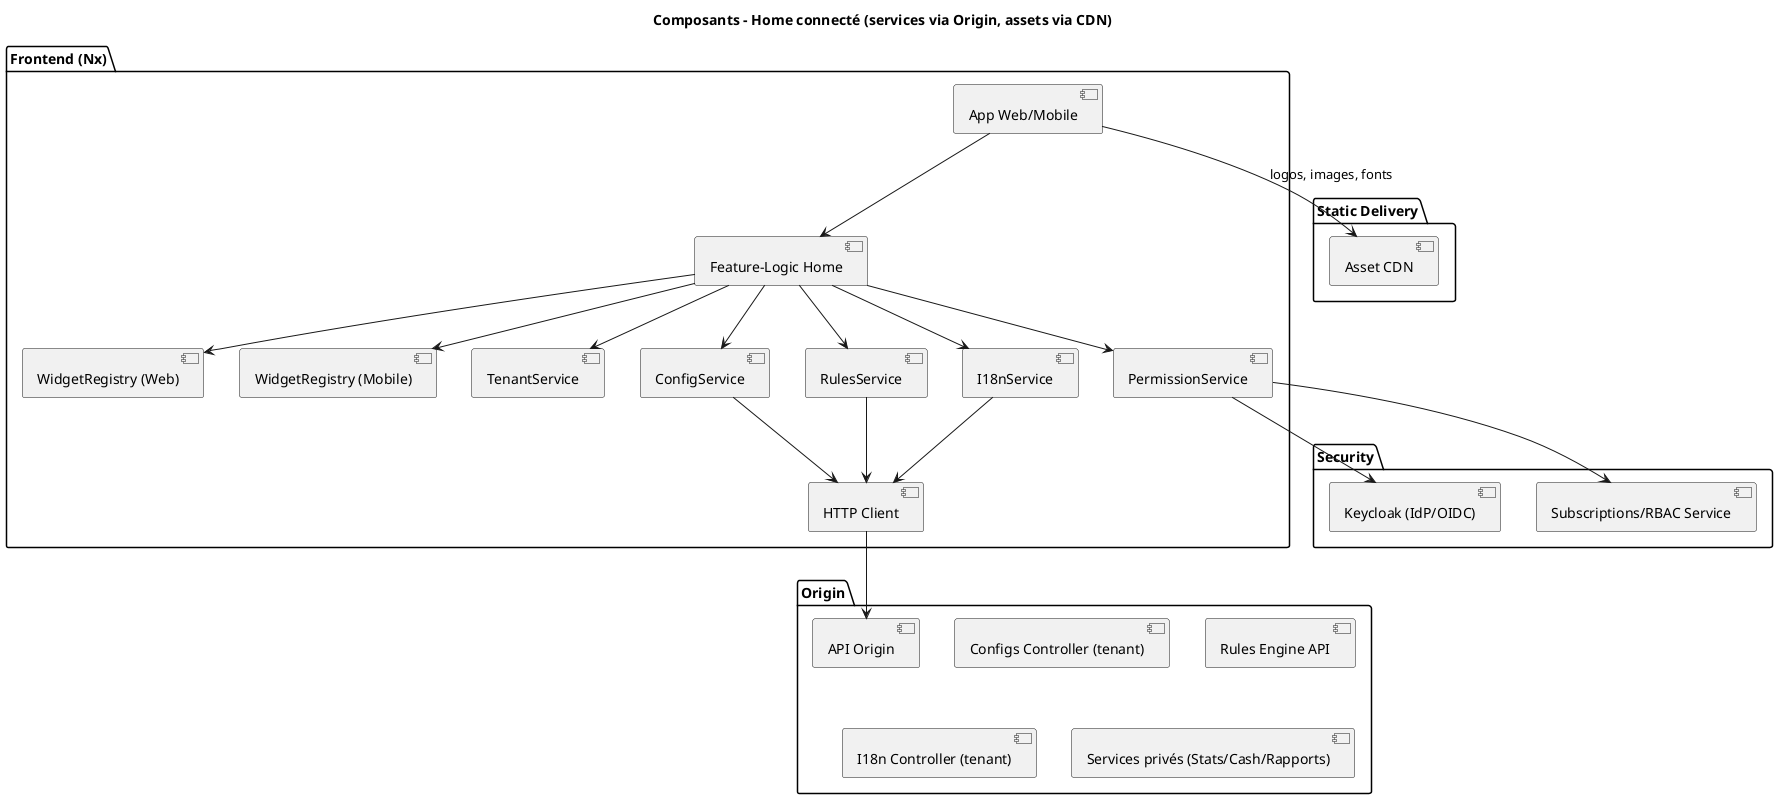 @startuml
title Composants - Home connecté (services via Origin, assets via CDN)

package "Frontend (Nx)" {
  [App Web/Mobile]
  [Feature-Logic Home]
  [WidgetRegistry (Web)]
  [WidgetRegistry (Mobile)]
  [TenantService]
  [PermissionService]
  [ConfigService]
  [RulesService]
  [I18nService]
  [HTTP Client]
}

package "Security" {
  [Keycloak (IdP/OIDC)]
  [Subscriptions/RBAC Service]
}

package "Origin" {
  [API Origin]
  [Configs Controller (tenant)]
  [Rules Engine API]
  [I18n Controller (tenant)]
  [Services privés (Stats/Cash/Rapports)]
}

package "Static Delivery" {
  [Asset CDN]
}

[App Web/Mobile] --> [Feature-Logic Home]
[Feature-Logic Home] --> [TenantService]
[Feature-Logic Home] --> [PermissionService]
[Feature-Logic Home] --> [ConfigService]
[Feature-Logic Home] --> [RulesService]
[Feature-Logic Home] --> [I18nService]
[Feature-Logic Home] --> [WidgetRegistry (Web)]
[Feature-Logic Home] --> [WidgetRegistry (Mobile)]

[ConfigService] --> [HTTP Client]
[RulesService] --> [HTTP Client]
[I18nService] --> [HTTP Client]
[HTTP Client] --> [API Origin]

[PermissionService] --> [Keycloak (IdP/OIDC)]
[PermissionService] --> [Subscriptions/RBAC Service]

[App Web/Mobile] --> [Asset CDN] : logos, images, fonts
@enduml
